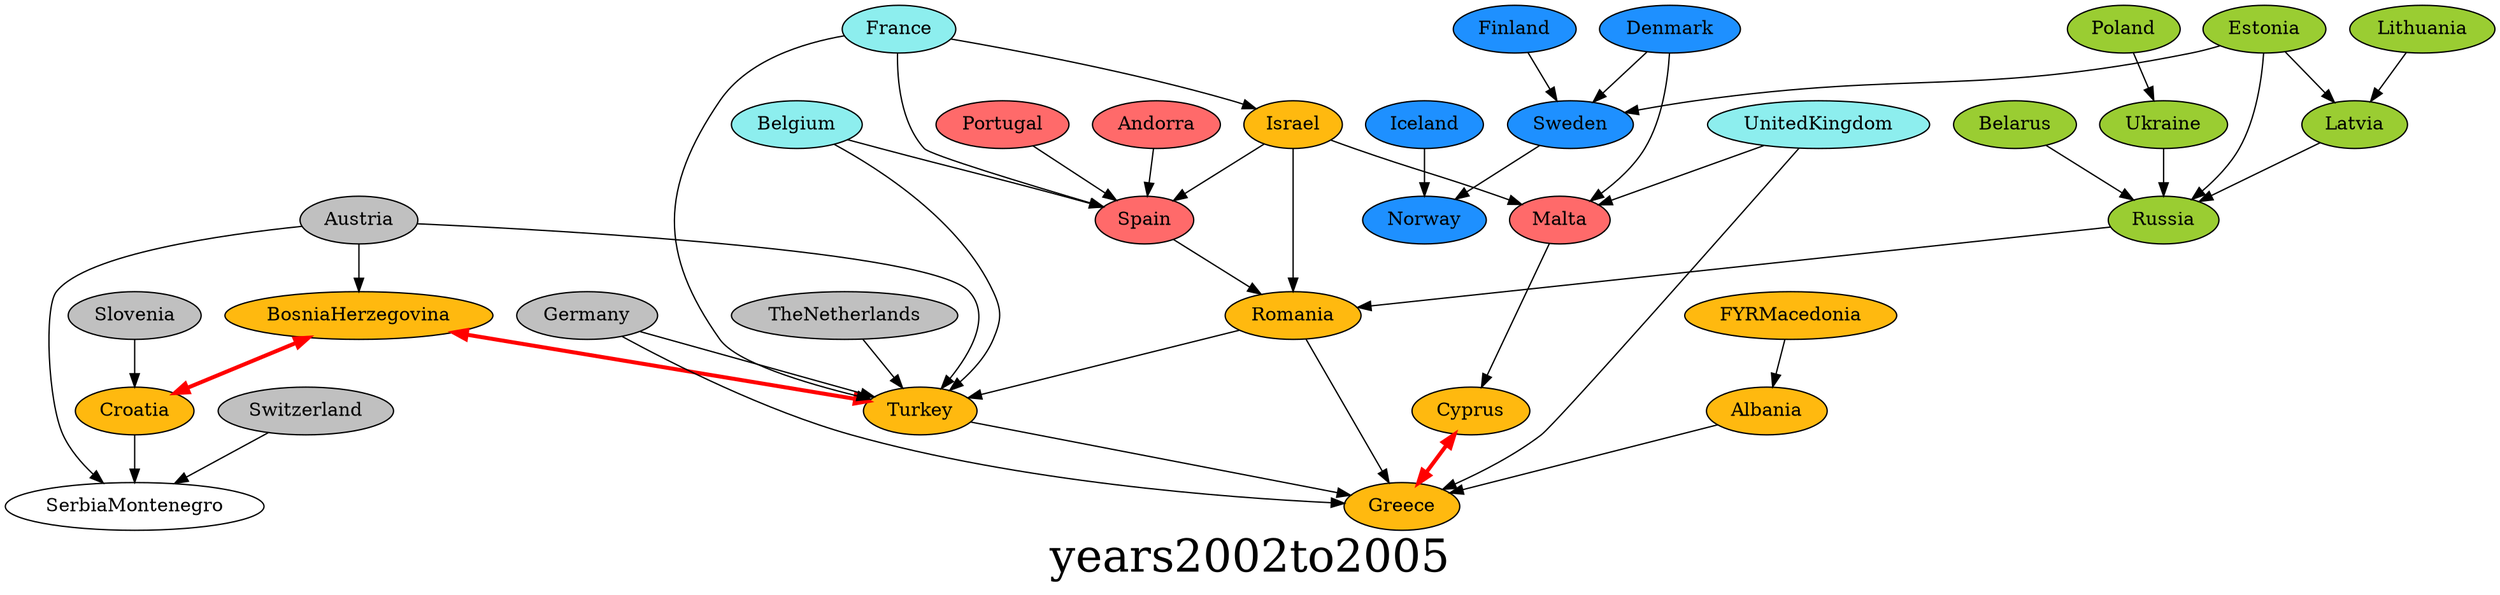 digraph{ graph [label=years2002to2005, fontsize=34]; Albania [style=filled,fillcolor=darkgoldenrod1]; Greece [style=filled,fillcolor=darkgoldenrod1]; Andorra [style=filled,fillcolor=indianred1]; Spain [style=filled,fillcolor=indianred1]; Austria [style=filled,fillcolor=gray]; BosniaHerzegovina [style=filled,fillcolor=darkgoldenrod1]; Austria [style=filled,fillcolor=gray]; Austria [style=filled,fillcolor=gray]; Turkey [style=filled,fillcolor=darkgoldenrod1]; Belarus [style=filled,fillcolor=olivedrab3]; Russia [style=filled,fillcolor=olivedrab3]; Belgium [style=filled,fillcolor=darkslategray2]; Spain [style=filled,fillcolor=indianred1]; Belgium [style=filled,fillcolor=darkslategray2]; Turkey [style=filled,fillcolor=darkgoldenrod1]; BosniaHerzegovina [style=filled,fillcolor=darkgoldenrod1]; Croatia [style=filled,fillcolor=darkgoldenrod1]; BosniaHerzegovina [style=filled,fillcolor=darkgoldenrod1]; Turkey [style=filled,fillcolor=darkgoldenrod1]; Croatia [style=filled,fillcolor=darkgoldenrod1]; BosniaHerzegovina [style=filled,fillcolor=darkgoldenrod1]; Croatia [style=filled,fillcolor=darkgoldenrod1]; Cyprus [style=filled,fillcolor=darkgoldenrod1]; Greece [style=filled,fillcolor=darkgoldenrod1]; Denmark [style=filled,fillcolor=dodgerblue]; Malta [style=filled,fillcolor=indianred1]; Denmark [style=filled,fillcolor=dodgerblue]; Sweden [style=filled,fillcolor=dodgerblue]; Estonia [style=filled,fillcolor=olivedrab3]; Latvia [style=filled,fillcolor=olivedrab3]; Estonia [style=filled,fillcolor=olivedrab3]; Russia [style=filled,fillcolor=olivedrab3]; Estonia [style=filled,fillcolor=olivedrab3]; Sweden [style=filled,fillcolor=dodgerblue]; FYRMacedonia [style=filled,fillcolor=darkgoldenrod1]; Albania [style=filled,fillcolor=darkgoldenrod1]; Finland [style=filled,fillcolor=dodgerblue]; Sweden [style=filled,fillcolor=dodgerblue]; France [style=filled,fillcolor=darkslategray2]; Israel [style=filled,fillcolor=darkgoldenrod1]; France [style=filled,fillcolor=darkslategray2]; Spain [style=filled,fillcolor=indianred1]; France [style=filled,fillcolor=darkslategray2]; Turkey [style=filled,fillcolor=darkgoldenrod1]; Germany [style=filled,fillcolor=gray]; Greece [style=filled,fillcolor=darkgoldenrod1]; Germany [style=filled,fillcolor=gray]; Turkey [style=filled,fillcolor=darkgoldenrod1]; Greece [style=filled,fillcolor=darkgoldenrod1]; Cyprus [style=filled,fillcolor=darkgoldenrod1]; Iceland [style=filled,fillcolor=dodgerblue]; Norway [style=filled,fillcolor=dodgerblue]; Israel [style=filled,fillcolor=darkgoldenrod1]; Malta [style=filled,fillcolor=indianred1]; Israel [style=filled,fillcolor=darkgoldenrod1]; Romania [style=filled,fillcolor=darkgoldenrod1]; Israel [style=filled,fillcolor=darkgoldenrod1]; Spain [style=filled,fillcolor=indianred1]; Latvia [style=filled,fillcolor=olivedrab3]; Russia [style=filled,fillcolor=olivedrab3]; Lithuania [style=filled,fillcolor=olivedrab3]; Latvia [style=filled,fillcolor=olivedrab3]; Malta [style=filled,fillcolor=indianred1]; Cyprus [style=filled,fillcolor=darkgoldenrod1]; Poland [style=filled,fillcolor=olivedrab3]; Ukraine [style=filled,fillcolor=olivedrab3]; Portugal [style=filled,fillcolor=indianred1]; Spain [style=filled,fillcolor=indianred1]; Romania [style=filled,fillcolor=darkgoldenrod1]; Greece [style=filled,fillcolor=darkgoldenrod1]; Romania [style=filled,fillcolor=darkgoldenrod1]; Turkey [style=filled,fillcolor=darkgoldenrod1]; Russia [style=filled,fillcolor=olivedrab3]; Romania [style=filled,fillcolor=darkgoldenrod1]; Slovenia [style=filled,fillcolor=gray]; Croatia [style=filled,fillcolor=darkgoldenrod1]; Spain [style=filled,fillcolor=indianred1]; Romania [style=filled,fillcolor=darkgoldenrod1]; Sweden [style=filled,fillcolor=dodgerblue]; Norway [style=filled,fillcolor=dodgerblue]; Switzerland [style=filled,fillcolor=gray]; TheNetherlands [style=filled,fillcolor=gray]; Turkey [style=filled,fillcolor=darkgoldenrod1]; BosniaHerzegovina [style=filled,fillcolor=darkgoldenrod1]; Turkey [style=filled,fillcolor=darkgoldenrod1]; Greece [style=filled,fillcolor=darkgoldenrod1]; Ukraine [style=filled,fillcolor=olivedrab3]; Russia [style=filled,fillcolor=olivedrab3]; UnitedKingdom [style=filled,fillcolor=darkslategray2]; Greece [style=filled,fillcolor=darkgoldenrod1]; UnitedKingdom [style=filled,fillcolor=darkslategray2]; Malta [style=filled,fillcolor=indianred1]; BosniaHerzegovina->Croatia [dir=both color=red penwidth=3];BosniaHerzegovina->Turkey [dir=both color=red penwidth=3];Cyprus->Greece [dir=both color=red penwidth=3];Albania->Greece;Andorra->Spain;Austria->BosniaHerzegovina;Austria->SerbiaMontenegro;Austria->Turkey;Belarus->Russia;Belgium->Spain;Belgium->Turkey;Croatia->SerbiaMontenegro;Denmark->Malta;Denmark->Sweden;Estonia->Latvia;Estonia->Russia;Estonia->Sweden;FYRMacedonia->Albania;Finland->Sweden;France->Israel;France->Spain;France->Turkey;Germany->Greece;Germany->Turkey;Iceland->Norway;Israel->Malta;Israel->Romania;Israel->Spain;Latvia->Russia;Lithuania->Latvia;Malta->Cyprus;Poland->Ukraine;Portugal->Spain;Romania->Greece;Romania->Turkey;Russia->Romania;Slovenia->Croatia;Spain->Romania;Sweden->Norway;Switzerland->SerbiaMontenegro;TheNetherlands->Turkey;Turkey->Greece;Ukraine->Russia;UnitedKingdom->Greece;UnitedKingdom->Malta;}
